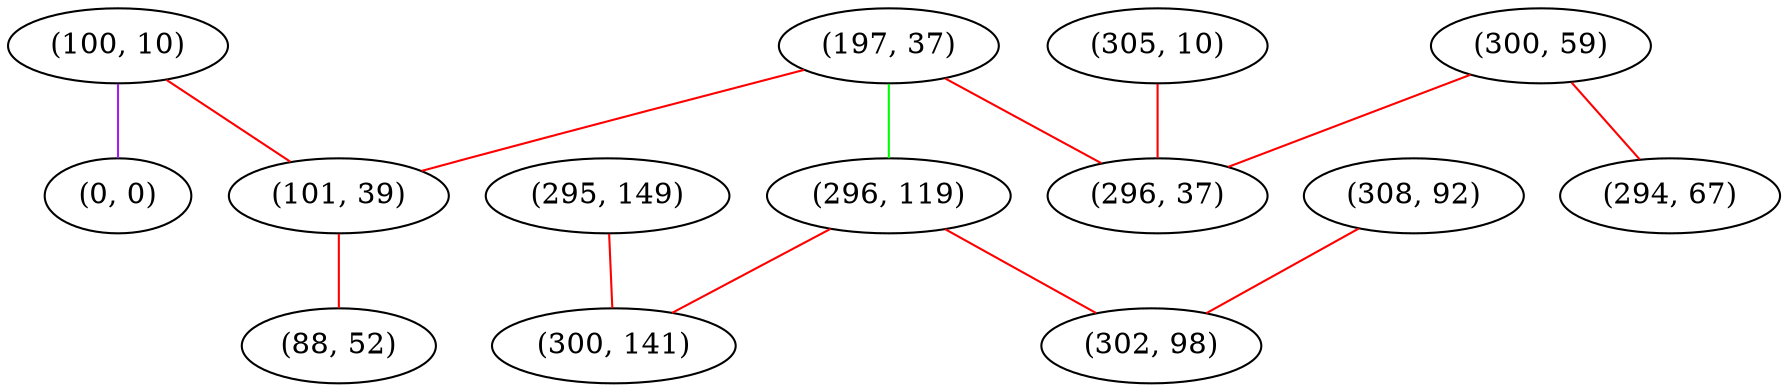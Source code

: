 graph "" {
"(100, 10)";
"(300, 59)";
"(295, 149)";
"(197, 37)";
"(296, 119)";
"(300, 141)";
"(101, 39)";
"(0, 0)";
"(294, 67)";
"(305, 10)";
"(308, 92)";
"(302, 98)";
"(296, 37)";
"(88, 52)";
"(100, 10)" -- "(101, 39)"  [color=red, key=0, weight=1];
"(100, 10)" -- "(0, 0)"  [color=purple, key=0, weight=4];
"(300, 59)" -- "(294, 67)"  [color=red, key=0, weight=1];
"(300, 59)" -- "(296, 37)"  [color=red, key=0, weight=1];
"(295, 149)" -- "(300, 141)"  [color=red, key=0, weight=1];
"(197, 37)" -- "(101, 39)"  [color=red, key=0, weight=1];
"(197, 37)" -- "(296, 37)"  [color=red, key=0, weight=1];
"(197, 37)" -- "(296, 119)"  [color=green, key=0, weight=2];
"(296, 119)" -- "(300, 141)"  [color=red, key=0, weight=1];
"(296, 119)" -- "(302, 98)"  [color=red, key=0, weight=1];
"(101, 39)" -- "(88, 52)"  [color=red, key=0, weight=1];
"(305, 10)" -- "(296, 37)"  [color=red, key=0, weight=1];
"(308, 92)" -- "(302, 98)"  [color=red, key=0, weight=1];
}
